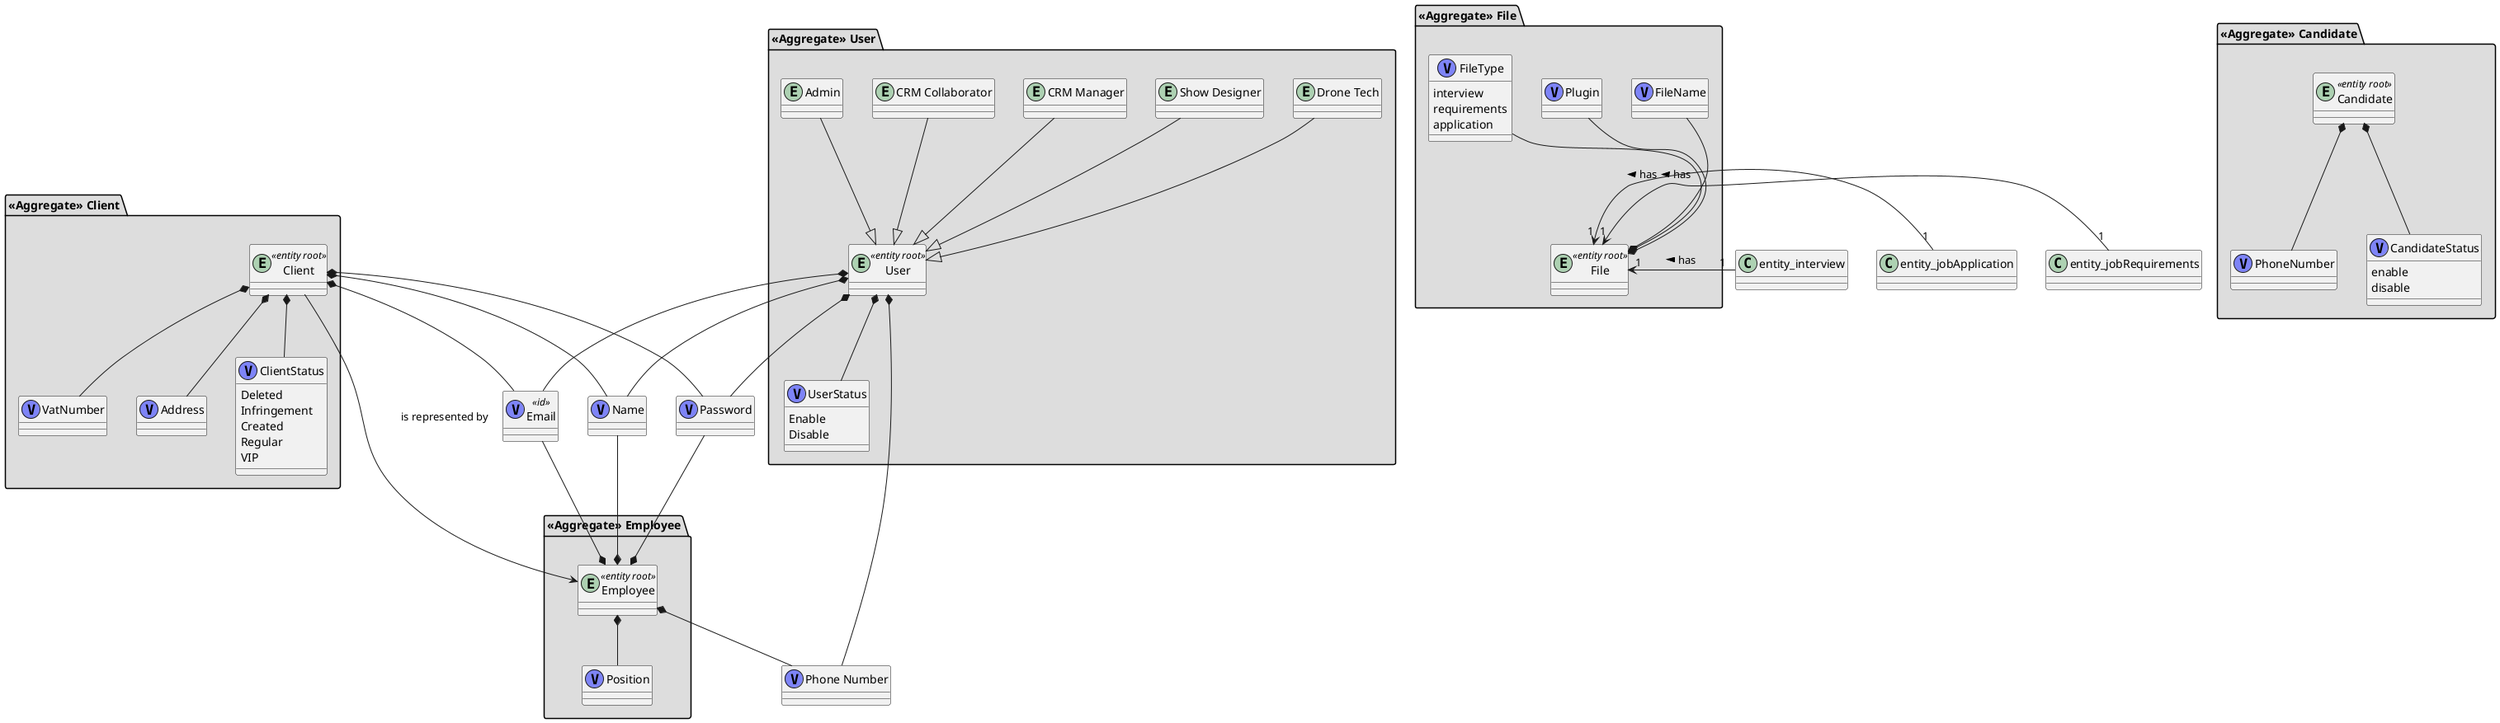 @startuml



package "**«Aggregate» User**" #DDDDDD {

        entity "User" as entity_user <<entity root>> {
        }


        class "UserStatus" as vObject_userStatus <<(V, #7E84F7)>> {
                            Enable
                            Disable
                }

        entity_user *--down vObject_userStatus

        entity "Admin" as entity_admin {
        }
        entity "CRM Collaborator" as entity_crmcollaborator {
        }
        entity "CRM Manager" as entity_crmManager {
        }
        entity "Show Designer" as entity_showDesigner {
        }

        entity "Drone Tech" as entity_droneTech {
                }

        entity_user <|--up entity_admin
        entity_user <|--up entity_crmcollaborator
        entity_user <|--up entity_crmManager
        entity_user <|--up entity_showDesigner
        entity_user <|--up entity_droneTech
}

class "Email" as vObject_email <<id>> <<(V, #7E84F7)>> {
        }

class "Name" as vObject_name <<(V, #7E84F7)>> {
        }

class "Password" as vObject_password <<(V, #7E84F7)>> {
        }

class "Phone Number" as vObject_phoneNumber <<(V, #7E84F7)>> {
                }

package "**«Aggregate» Employee**" #DDDDDD {

        entity "Employee" as entity_employee <<entity root>> {
        }

        class "Position" as vObject_position <<(V, #7E84F7)>> {
        }


        entity_employee *--down vObject_position
}


package "**«Aggregate» Client**" #DDDDDD {

        entity "Client" as entity_client <<entity root>> {
        }
        class "VatNumber" as vObject_vatNumber <<(V, #7E84F7)>> {
        }
        class "Address" as vObject_customerAddress <<(V, #7E84F7)>> {
        }

        class "ClientStatus" as vObject_clientStatus <<(V, #7E84F7)>> {
                    Deleted
                    Infringement
                    Created
                    Regular
                    VIP
        }

        entity_client *--down vObject_clientStatus
        entity_client *--down vObject_customerAddress
        entity_client *--down vObject_vatNumber


}

package "**«Aggregate» Candidate**" #DDDDDD {

        entity "Candidate" as entity_candidate <<entity root>> {
        }
        class "PhoneNumber" as vObject_candidatePhoneNumber <<(V, #7E84F7)>> {
        }
        class "CandidateStatus" as vObject_candidateStatus <<(V, #7E84F7)>> {
            enable
            disable
        }

        entity_candidate *--down vObject_candidatePhoneNumber
        entity_candidate *--down vObject_candidateStatus
}



package "**«Aggregate» File**" #DDDDDD {

        entity "File" as entity_file <<entity root>> {
        }
        class "FileName" as vObject_fileName <<(V, #7E84F7)>> {
        }
        class "FileType" as vObject_fileType <<(V, #7E84F7)>> {
            interview
            requirements
            application
        }
        class "Plugin" as vObject_filePlugin <<(V, #7E84F7)>> {
        }

        entity_file *--up vObject_filePlugin
        entity_file *--up vObject_fileName
        entity_file *--up vObject_fileType
}
entity_client *--down vObject_email
entity_client *--down vObject_name
entity_client *--down vObject_password


entity_user *--down vObject_email
entity_user *--down vObject_password
entity_user *--down vObject_name
entity_user *--down vObject_phoneNumber






entity_employee *--up vObject_email
entity_employee *--left vObject_name
entity_employee *--up vObject_password
entity_employee *--down vObject_phoneNumber



entity_client --> entity_employee: "is represented by"
entity_file "1" <- "1" entity_jobRequirements: "< has"
entity_file "1 "<- "1 "entity_interview: "< has"
entity_file "1" <- "1" entity_jobApplication: "< has"


@enduml